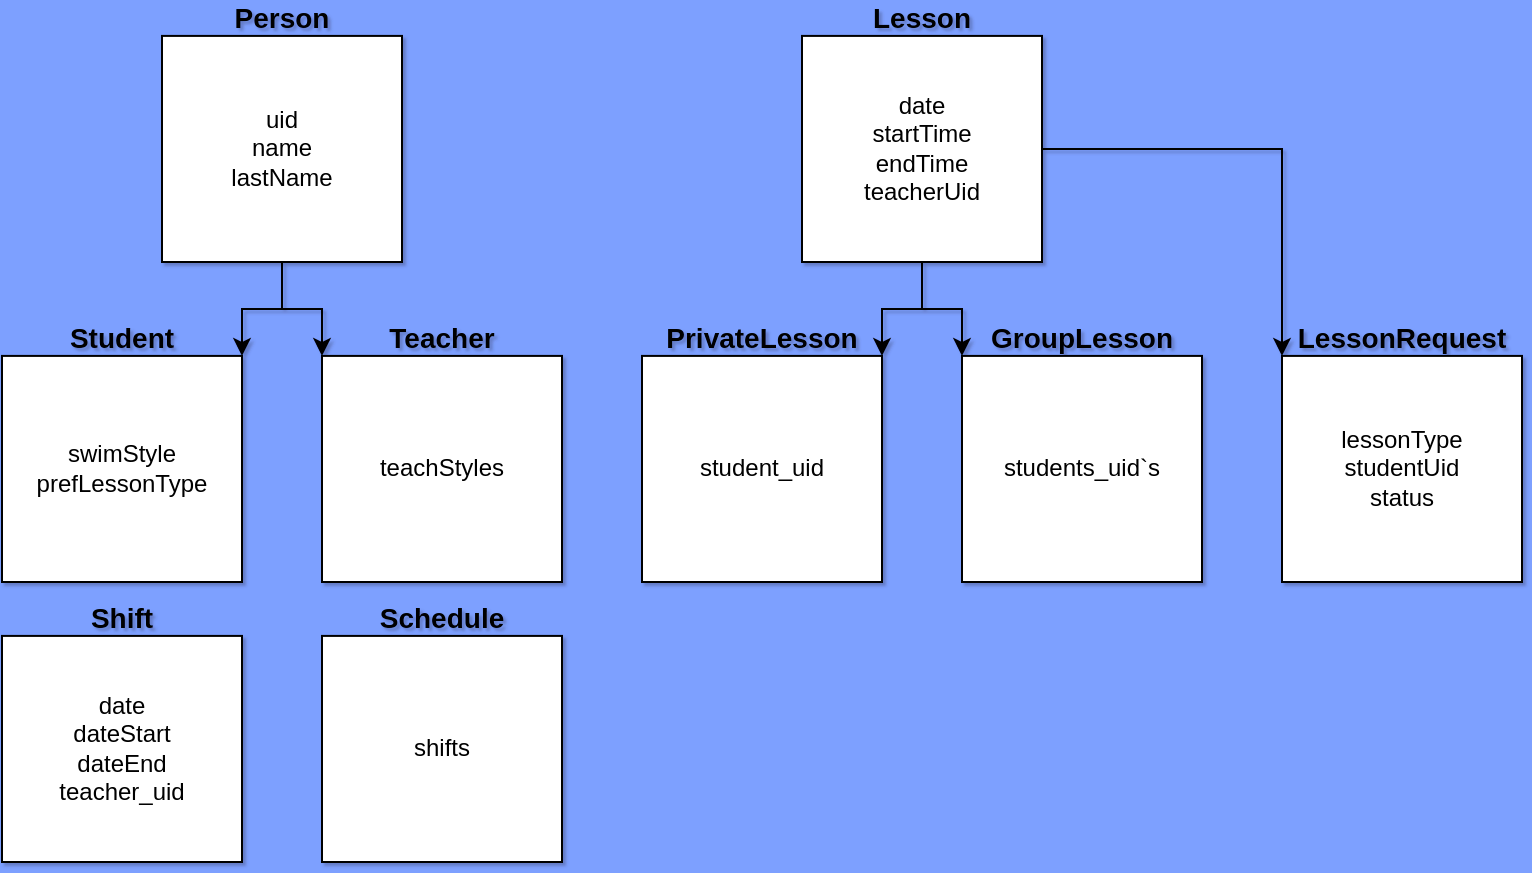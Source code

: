 <mxfile version="20.2.7" type="device"><diagram id="ri3Vs0QBv0hBhOJ1YhwS" name="Design"><mxGraphModel dx="868" dy="1550" grid="1" gridSize="10" guides="1" tooltips="1" connect="1" arrows="1" fold="1" page="1" pageScale="1" pageWidth="850" pageHeight="1100" background="#7DA0FF" math="0" shadow="1"><root><mxCell id="0"/><mxCell id="1" parent="0"/><mxCell id="lo0ye648Xt37dN4Fs38l-3" value="" style="group" parent="1" vertex="1" connectable="0"><mxGeometry x="120" y="80" width="120" height="130" as="geometry"/></mxCell><mxCell id="lo0ye648Xt37dN4Fs38l-1" value="swimStyle&lt;br&gt;prefLessonType" style="rounded=0;whiteSpace=wrap;html=1;" parent="lo0ye648Xt37dN4Fs38l-3" vertex="1"><mxGeometry y="16.957" width="120" height="113.043" as="geometry"/></mxCell><mxCell id="lo0ye648Xt37dN4Fs38l-2" value="&lt;b&gt;&lt;font style=&quot;font-size: 14px;&quot;&gt;Student&lt;/font&gt;&lt;/b&gt;" style="text;html=1;strokeColor=none;fillColor=none;align=center;verticalAlign=middle;whiteSpace=wrap;rounded=0;" parent="lo0ye648Xt37dN4Fs38l-3" vertex="1"><mxGeometry x="30" width="60" height="16.957" as="geometry"/></mxCell><mxCell id="lo0ye648Xt37dN4Fs38l-7" value="" style="group" parent="1" vertex="1" connectable="0"><mxGeometry x="280" y="80" width="120" height="130" as="geometry"/></mxCell><mxCell id="lo0ye648Xt37dN4Fs38l-8" value="teachStyles" style="rounded=0;whiteSpace=wrap;html=1;" parent="lo0ye648Xt37dN4Fs38l-7" vertex="1"><mxGeometry y="16.957" width="120" height="113.043" as="geometry"/></mxCell><mxCell id="lo0ye648Xt37dN4Fs38l-9" value="&lt;b&gt;&lt;font style=&quot;font-size: 14px;&quot;&gt;Teacher&lt;/font&gt;&lt;/b&gt;" style="text;html=1;strokeColor=none;fillColor=none;align=center;verticalAlign=middle;whiteSpace=wrap;rounded=0;" parent="lo0ye648Xt37dN4Fs38l-7" vertex="1"><mxGeometry x="30" width="60" height="16.957" as="geometry"/></mxCell><mxCell id="lo0ye648Xt37dN4Fs38l-10" value="" style="group" parent="1" vertex="1" connectable="0"><mxGeometry x="120" y="220" width="120" height="130" as="geometry"/></mxCell><mxCell id="lo0ye648Xt37dN4Fs38l-11" value="date&lt;br&gt;dateStart&lt;br&gt;dateEnd&lt;br&gt;teacher_uid" style="rounded=0;whiteSpace=wrap;html=1;" parent="lo0ye648Xt37dN4Fs38l-10" vertex="1"><mxGeometry y="16.957" width="120" height="113.043" as="geometry"/></mxCell><mxCell id="lo0ye648Xt37dN4Fs38l-12" value="&lt;b&gt;&lt;font style=&quot;font-size: 14px;&quot;&gt;Shift&lt;/font&gt;&lt;/b&gt;" style="text;html=1;strokeColor=none;fillColor=none;align=center;verticalAlign=middle;whiteSpace=wrap;rounded=0;" parent="lo0ye648Xt37dN4Fs38l-10" vertex="1"><mxGeometry x="30" width="60" height="16.957" as="geometry"/></mxCell><mxCell id="lo0ye648Xt37dN4Fs38l-13" value="" style="group" parent="1" vertex="1" connectable="0"><mxGeometry x="520" y="-80" width="120" height="130" as="geometry"/></mxCell><mxCell id="lo0ye648Xt37dN4Fs38l-14" value="date&lt;br&gt;startTime&lt;br&gt;endTime&lt;br&gt;teacherUid" style="rounded=0;whiteSpace=wrap;html=1;" parent="lo0ye648Xt37dN4Fs38l-13" vertex="1"><mxGeometry y="16.957" width="120" height="113.043" as="geometry"/></mxCell><mxCell id="lo0ye648Xt37dN4Fs38l-15" value="&lt;b&gt;&lt;font style=&quot;font-size: 14px;&quot;&gt;Lesson&lt;/font&gt;&lt;/b&gt;" style="text;html=1;strokeColor=none;fillColor=none;align=center;verticalAlign=middle;whiteSpace=wrap;rounded=0;" parent="lo0ye648Xt37dN4Fs38l-13" vertex="1"><mxGeometry x="30" width="60" height="16.957" as="geometry"/></mxCell><mxCell id="E2yzWpDvmNKaHreIfnNh-1" value="" style="group" parent="1" vertex="1" connectable="0"><mxGeometry x="440" y="80" width="120" height="130" as="geometry"/></mxCell><mxCell id="E2yzWpDvmNKaHreIfnNh-2" value="student_uid" style="rounded=0;whiteSpace=wrap;html=1;" parent="E2yzWpDvmNKaHreIfnNh-1" vertex="1"><mxGeometry y="16.957" width="120" height="113.043" as="geometry"/></mxCell><mxCell id="E2yzWpDvmNKaHreIfnNh-3" value="&lt;b&gt;&lt;font style=&quot;font-size: 14px;&quot;&gt;Private&lt;/font&gt;&lt;/b&gt;&lt;b&gt;&lt;font style=&quot;font-size: 14px;&quot;&gt;Lesson&lt;br&gt;&lt;/font&gt;&lt;/b&gt;" style="text;html=1;strokeColor=none;fillColor=none;align=center;verticalAlign=middle;whiteSpace=wrap;rounded=0;" parent="E2yzWpDvmNKaHreIfnNh-1" vertex="1"><mxGeometry x="30" width="60" height="16.957" as="geometry"/></mxCell><mxCell id="E2yzWpDvmNKaHreIfnNh-4" value="" style="group" parent="1" vertex="1" connectable="0"><mxGeometry x="600" y="80" width="120" height="130" as="geometry"/></mxCell><mxCell id="E2yzWpDvmNKaHreIfnNh-5" value="students_uid`s" style="rounded=0;whiteSpace=wrap;html=1;" parent="E2yzWpDvmNKaHreIfnNh-4" vertex="1"><mxGeometry y="16.957" width="120" height="113.043" as="geometry"/></mxCell><mxCell id="E2yzWpDvmNKaHreIfnNh-6" value="&lt;b&gt;&lt;font style=&quot;font-size: 14px;&quot;&gt;Group&lt;/font&gt;&lt;/b&gt;&lt;b&gt;&lt;font style=&quot;font-size: 14px;&quot;&gt;Lesson&lt;br&gt;&lt;/font&gt;&lt;/b&gt;" style="text;html=1;strokeColor=none;fillColor=none;align=center;verticalAlign=middle;whiteSpace=wrap;rounded=0;" parent="E2yzWpDvmNKaHreIfnNh-4" vertex="1"><mxGeometry x="30" width="60" height="16.957" as="geometry"/></mxCell><mxCell id="E2yzWpDvmNKaHreIfnNh-7" value="" style="group" parent="1" vertex="1" connectable="0"><mxGeometry x="280" y="220" width="120" height="130" as="geometry"/></mxCell><mxCell id="E2yzWpDvmNKaHreIfnNh-8" value="shifts" style="rounded=0;whiteSpace=wrap;html=1;" parent="E2yzWpDvmNKaHreIfnNh-7" vertex="1"><mxGeometry y="16.957" width="120" height="113.043" as="geometry"/></mxCell><mxCell id="E2yzWpDvmNKaHreIfnNh-9" value="&lt;b&gt;&lt;font style=&quot;font-size: 14px;&quot;&gt;Schedule&lt;/font&gt;&lt;/b&gt;" style="text;html=1;strokeColor=none;fillColor=none;align=center;verticalAlign=middle;whiteSpace=wrap;rounded=0;" parent="E2yzWpDvmNKaHreIfnNh-7" vertex="1"><mxGeometry x="30" width="60" height="16.957" as="geometry"/></mxCell><mxCell id="IVlUh6lBHcS2_Sg9jDlZ-1" value="" style="group" parent="1" vertex="1" connectable="0"><mxGeometry x="200" y="-80" width="120" height="130" as="geometry"/></mxCell><mxCell id="IVlUh6lBHcS2_Sg9jDlZ-2" value="uid&lt;br&gt;name&lt;br&gt;lastName" style="rounded=0;whiteSpace=wrap;html=1;" parent="IVlUh6lBHcS2_Sg9jDlZ-1" vertex="1"><mxGeometry y="16.957" width="120" height="113.043" as="geometry"/></mxCell><mxCell id="IVlUh6lBHcS2_Sg9jDlZ-3" value="&lt;b&gt;&lt;font style=&quot;font-size: 14px;&quot;&gt;Person&lt;/font&gt;&lt;/b&gt;" style="text;html=1;strokeColor=none;fillColor=none;align=center;verticalAlign=middle;whiteSpace=wrap;rounded=0;" parent="IVlUh6lBHcS2_Sg9jDlZ-1" vertex="1"><mxGeometry x="30" width="60" height="16.957" as="geometry"/></mxCell><mxCell id="IVlUh6lBHcS2_Sg9jDlZ-4" style="edgeStyle=orthogonalEdgeStyle;rounded=0;orthogonalLoop=1;jettySize=auto;html=1;entryX=1;entryY=0;entryDx=0;entryDy=0;" parent="1" source="IVlUh6lBHcS2_Sg9jDlZ-2" target="lo0ye648Xt37dN4Fs38l-1" edge="1"><mxGeometry relative="1" as="geometry"/></mxCell><mxCell id="IVlUh6lBHcS2_Sg9jDlZ-5" style="edgeStyle=orthogonalEdgeStyle;rounded=0;orthogonalLoop=1;jettySize=auto;html=1;entryX=0;entryY=0;entryDx=0;entryDy=0;" parent="1" source="IVlUh6lBHcS2_Sg9jDlZ-2" target="lo0ye648Xt37dN4Fs38l-8" edge="1"><mxGeometry relative="1" as="geometry"/></mxCell><mxCell id="IVlUh6lBHcS2_Sg9jDlZ-6" style="edgeStyle=orthogonalEdgeStyle;rounded=0;orthogonalLoop=1;jettySize=auto;html=1;entryX=1;entryY=0;entryDx=0;entryDy=0;" parent="1" source="lo0ye648Xt37dN4Fs38l-14" target="E2yzWpDvmNKaHreIfnNh-2" edge="1"><mxGeometry relative="1" as="geometry"/></mxCell><mxCell id="IVlUh6lBHcS2_Sg9jDlZ-7" style="edgeStyle=orthogonalEdgeStyle;rounded=0;orthogonalLoop=1;jettySize=auto;html=1;entryX=0;entryY=0;entryDx=0;entryDy=0;" parent="1" source="lo0ye648Xt37dN4Fs38l-14" target="E2yzWpDvmNKaHreIfnNh-5" edge="1"><mxGeometry relative="1" as="geometry"/></mxCell><mxCell id="MxgHf1GCTZ4vkjClS7Cv-1" value="" style="group" vertex="1" connectable="0" parent="1"><mxGeometry x="760" y="80" width="120" height="130" as="geometry"/></mxCell><mxCell id="MxgHf1GCTZ4vkjClS7Cv-2" value="lessonType&lt;br&gt;studentUid&lt;br&gt;status" style="rounded=0;whiteSpace=wrap;html=1;" vertex="1" parent="MxgHf1GCTZ4vkjClS7Cv-1"><mxGeometry y="16.957" width="120" height="113.043" as="geometry"/></mxCell><mxCell id="MxgHf1GCTZ4vkjClS7Cv-3" value="&lt;b&gt;&lt;font style=&quot;font-size: 14px;&quot;&gt;LessonRequest&lt;/font&gt;&lt;/b&gt;" style="text;html=1;strokeColor=none;fillColor=none;align=center;verticalAlign=middle;whiteSpace=wrap;rounded=0;" vertex="1" parent="MxgHf1GCTZ4vkjClS7Cv-1"><mxGeometry x="30" width="60" height="16.957" as="geometry"/></mxCell><mxCell id="MxgHf1GCTZ4vkjClS7Cv-7" style="edgeStyle=orthogonalEdgeStyle;rounded=0;orthogonalLoop=1;jettySize=auto;html=1;entryX=0;entryY=0;entryDx=0;entryDy=0;" edge="1" parent="1" source="lo0ye648Xt37dN4Fs38l-14" target="MxgHf1GCTZ4vkjClS7Cv-2"><mxGeometry relative="1" as="geometry"/></mxCell></root></mxGraphModel></diagram></mxfile>